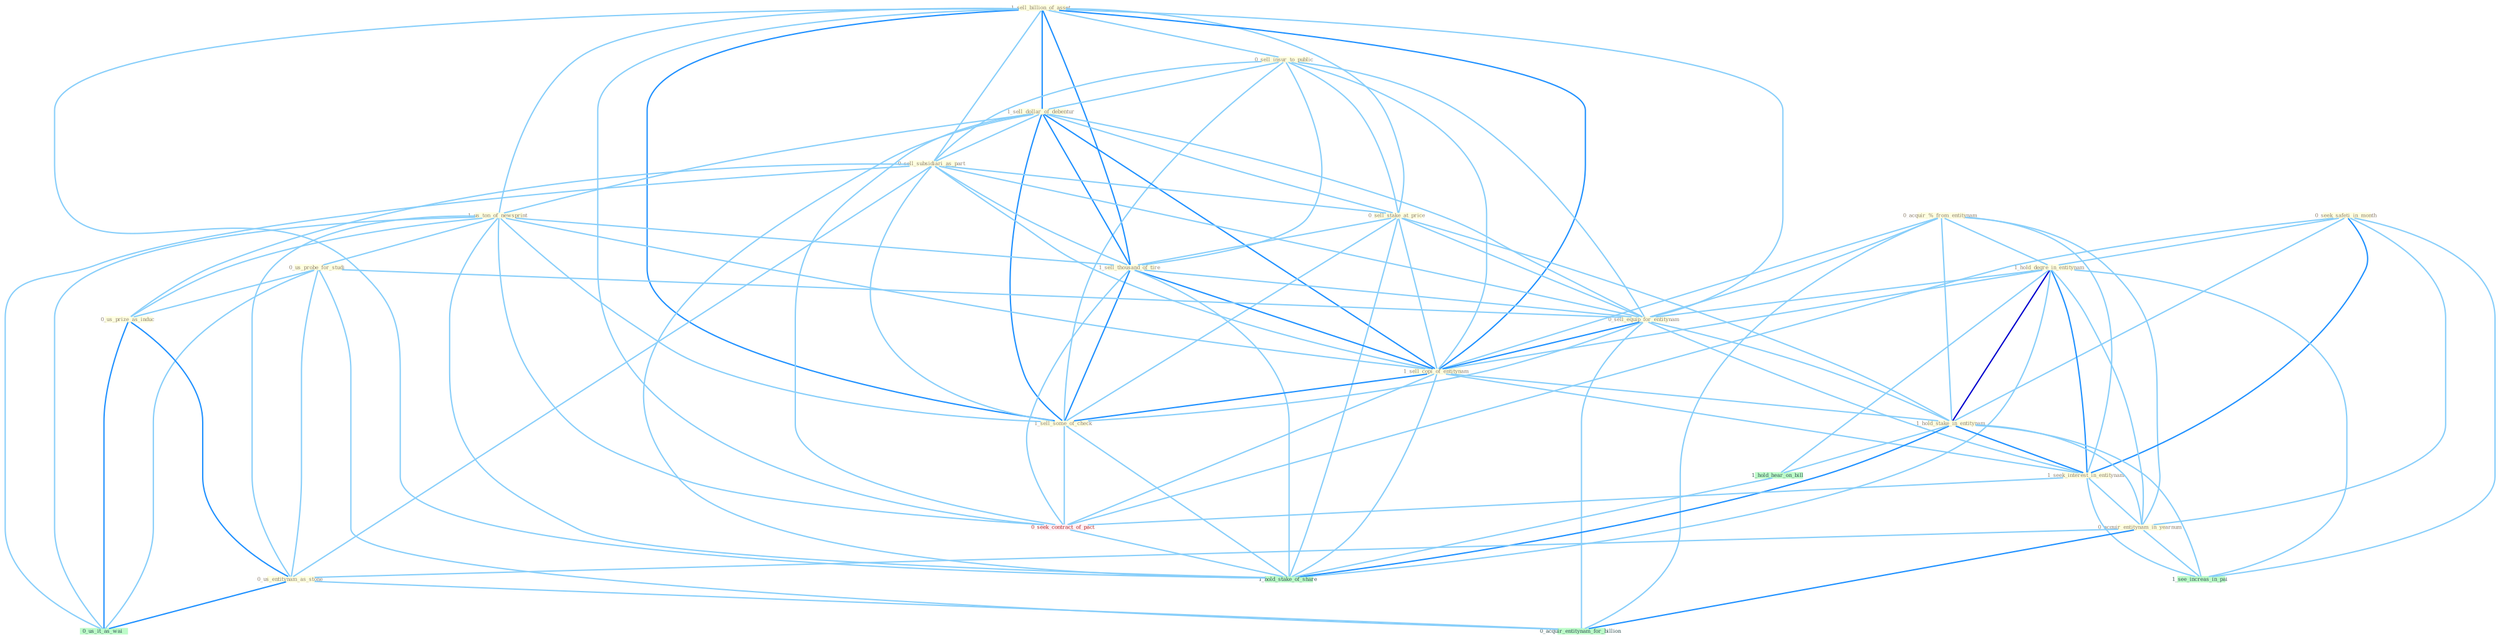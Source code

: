 Graph G{ 
    node
    [shape=polygon,style=filled,width=.5,height=.06,color="#BDFCC9",fixedsize=true,fontsize=4,
    fontcolor="#2f4f4f"];
    {node
    [color="#ffffe0", fontcolor="#8b7d6b"] "1_sell_billion_of_asset " "0_sell_insur_to_public " "1_sell_dollar_of_debentur " "1_us_ton_of_newsprint " "0_acquir_%_from_entitynam " "0_sell_subsidiari_as_part " "0_sell_stake_at_price " "1_sell_thousand_of_tire " "0_us_probe_for_studi " "0_seek_safeti_in_month " "1_hold_degre_in_entitynam " "0_sell_equip_for_entitynam " "1_sell_copi_of_entitynam " "0_us_prize_as_induc " "1_hold_stake_in_entitynam " "1_seek_interest_in_entitynam " "1_sell_some_of_check " "0_acquir_entitynam_in_yearnum " "0_us_entitynam_as_stone "}
{node [color="#fff0f5", fontcolor="#b22222"] "0_seek_contract_of_pact "}
edge [color="#B0E2FF"];

	"1_sell_billion_of_asset " -- "0_sell_insur_to_public " [w="1", color="#87cefa" ];
	"1_sell_billion_of_asset " -- "1_sell_dollar_of_debentur " [w="2", color="#1e90ff" , len=0.8];
	"1_sell_billion_of_asset " -- "1_us_ton_of_newsprint " [w="1", color="#87cefa" ];
	"1_sell_billion_of_asset " -- "0_sell_subsidiari_as_part " [w="1", color="#87cefa" ];
	"1_sell_billion_of_asset " -- "0_sell_stake_at_price " [w="1", color="#87cefa" ];
	"1_sell_billion_of_asset " -- "1_sell_thousand_of_tire " [w="2", color="#1e90ff" , len=0.8];
	"1_sell_billion_of_asset " -- "0_sell_equip_for_entitynam " [w="1", color="#87cefa" ];
	"1_sell_billion_of_asset " -- "1_sell_copi_of_entitynam " [w="2", color="#1e90ff" , len=0.8];
	"1_sell_billion_of_asset " -- "1_sell_some_of_check " [w="2", color="#1e90ff" , len=0.8];
	"1_sell_billion_of_asset " -- "0_seek_contract_of_pact " [w="1", color="#87cefa" ];
	"1_sell_billion_of_asset " -- "1_hold_stake_of_share " [w="1", color="#87cefa" ];
	"0_sell_insur_to_public " -- "1_sell_dollar_of_debentur " [w="1", color="#87cefa" ];
	"0_sell_insur_to_public " -- "0_sell_subsidiari_as_part " [w="1", color="#87cefa" ];
	"0_sell_insur_to_public " -- "0_sell_stake_at_price " [w="1", color="#87cefa" ];
	"0_sell_insur_to_public " -- "1_sell_thousand_of_tire " [w="1", color="#87cefa" ];
	"0_sell_insur_to_public " -- "0_sell_equip_for_entitynam " [w="1", color="#87cefa" ];
	"0_sell_insur_to_public " -- "1_sell_copi_of_entitynam " [w="1", color="#87cefa" ];
	"0_sell_insur_to_public " -- "1_sell_some_of_check " [w="1", color="#87cefa" ];
	"1_sell_dollar_of_debentur " -- "1_us_ton_of_newsprint " [w="1", color="#87cefa" ];
	"1_sell_dollar_of_debentur " -- "0_sell_subsidiari_as_part " [w="1", color="#87cefa" ];
	"1_sell_dollar_of_debentur " -- "0_sell_stake_at_price " [w="1", color="#87cefa" ];
	"1_sell_dollar_of_debentur " -- "1_sell_thousand_of_tire " [w="2", color="#1e90ff" , len=0.8];
	"1_sell_dollar_of_debentur " -- "0_sell_equip_for_entitynam " [w="1", color="#87cefa" ];
	"1_sell_dollar_of_debentur " -- "1_sell_copi_of_entitynam " [w="2", color="#1e90ff" , len=0.8];
	"1_sell_dollar_of_debentur " -- "1_sell_some_of_check " [w="2", color="#1e90ff" , len=0.8];
	"1_sell_dollar_of_debentur " -- "0_seek_contract_of_pact " [w="1", color="#87cefa" ];
	"1_sell_dollar_of_debentur " -- "1_hold_stake_of_share " [w="1", color="#87cefa" ];
	"1_us_ton_of_newsprint " -- "1_sell_thousand_of_tire " [w="1", color="#87cefa" ];
	"1_us_ton_of_newsprint " -- "0_us_probe_for_studi " [w="1", color="#87cefa" ];
	"1_us_ton_of_newsprint " -- "1_sell_copi_of_entitynam " [w="1", color="#87cefa" ];
	"1_us_ton_of_newsprint " -- "0_us_prize_as_induc " [w="1", color="#87cefa" ];
	"1_us_ton_of_newsprint " -- "1_sell_some_of_check " [w="1", color="#87cefa" ];
	"1_us_ton_of_newsprint " -- "0_us_entitynam_as_stone " [w="1", color="#87cefa" ];
	"1_us_ton_of_newsprint " -- "0_seek_contract_of_pact " [w="1", color="#87cefa" ];
	"1_us_ton_of_newsprint " -- "0_us_it_as_wai " [w="1", color="#87cefa" ];
	"1_us_ton_of_newsprint " -- "1_hold_stake_of_share " [w="1", color="#87cefa" ];
	"0_acquir_%_from_entitynam " -- "1_hold_degre_in_entitynam " [w="1", color="#87cefa" ];
	"0_acquir_%_from_entitynam " -- "0_sell_equip_for_entitynam " [w="1", color="#87cefa" ];
	"0_acquir_%_from_entitynam " -- "1_sell_copi_of_entitynam " [w="1", color="#87cefa" ];
	"0_acquir_%_from_entitynam " -- "1_hold_stake_in_entitynam " [w="1", color="#87cefa" ];
	"0_acquir_%_from_entitynam " -- "1_seek_interest_in_entitynam " [w="1", color="#87cefa" ];
	"0_acquir_%_from_entitynam " -- "0_acquir_entitynam_in_yearnum " [w="1", color="#87cefa" ];
	"0_acquir_%_from_entitynam " -- "0_acquir_entitynam_for_billion " [w="1", color="#87cefa" ];
	"0_sell_subsidiari_as_part " -- "0_sell_stake_at_price " [w="1", color="#87cefa" ];
	"0_sell_subsidiari_as_part " -- "1_sell_thousand_of_tire " [w="1", color="#87cefa" ];
	"0_sell_subsidiari_as_part " -- "0_sell_equip_for_entitynam " [w="1", color="#87cefa" ];
	"0_sell_subsidiari_as_part " -- "1_sell_copi_of_entitynam " [w="1", color="#87cefa" ];
	"0_sell_subsidiari_as_part " -- "0_us_prize_as_induc " [w="1", color="#87cefa" ];
	"0_sell_subsidiari_as_part " -- "1_sell_some_of_check " [w="1", color="#87cefa" ];
	"0_sell_subsidiari_as_part " -- "0_us_entitynam_as_stone " [w="1", color="#87cefa" ];
	"0_sell_subsidiari_as_part " -- "0_us_it_as_wai " [w="1", color="#87cefa" ];
	"0_sell_stake_at_price " -- "1_sell_thousand_of_tire " [w="1", color="#87cefa" ];
	"0_sell_stake_at_price " -- "0_sell_equip_for_entitynam " [w="1", color="#87cefa" ];
	"0_sell_stake_at_price " -- "1_sell_copi_of_entitynam " [w="1", color="#87cefa" ];
	"0_sell_stake_at_price " -- "1_hold_stake_in_entitynam " [w="1", color="#87cefa" ];
	"0_sell_stake_at_price " -- "1_sell_some_of_check " [w="1", color="#87cefa" ];
	"0_sell_stake_at_price " -- "1_hold_stake_of_share " [w="1", color="#87cefa" ];
	"1_sell_thousand_of_tire " -- "0_sell_equip_for_entitynam " [w="1", color="#87cefa" ];
	"1_sell_thousand_of_tire " -- "1_sell_copi_of_entitynam " [w="2", color="#1e90ff" , len=0.8];
	"1_sell_thousand_of_tire " -- "1_sell_some_of_check " [w="2", color="#1e90ff" , len=0.8];
	"1_sell_thousand_of_tire " -- "0_seek_contract_of_pact " [w="1", color="#87cefa" ];
	"1_sell_thousand_of_tire " -- "1_hold_stake_of_share " [w="1", color="#87cefa" ];
	"0_us_probe_for_studi " -- "0_sell_equip_for_entitynam " [w="1", color="#87cefa" ];
	"0_us_probe_for_studi " -- "0_us_prize_as_induc " [w="1", color="#87cefa" ];
	"0_us_probe_for_studi " -- "0_us_entitynam_as_stone " [w="1", color="#87cefa" ];
	"0_us_probe_for_studi " -- "0_us_it_as_wai " [w="1", color="#87cefa" ];
	"0_us_probe_for_studi " -- "0_acquir_entitynam_for_billion " [w="1", color="#87cefa" ];
	"0_seek_safeti_in_month " -- "1_hold_degre_in_entitynam " [w="1", color="#87cefa" ];
	"0_seek_safeti_in_month " -- "1_hold_stake_in_entitynam " [w="1", color="#87cefa" ];
	"0_seek_safeti_in_month " -- "1_seek_interest_in_entitynam " [w="2", color="#1e90ff" , len=0.8];
	"0_seek_safeti_in_month " -- "0_acquir_entitynam_in_yearnum " [w="1", color="#87cefa" ];
	"0_seek_safeti_in_month " -- "0_seek_contract_of_pact " [w="1", color="#87cefa" ];
	"0_seek_safeti_in_month " -- "1_see_increas_in_pai " [w="1", color="#87cefa" ];
	"1_hold_degre_in_entitynam " -- "0_sell_equip_for_entitynam " [w="1", color="#87cefa" ];
	"1_hold_degre_in_entitynam " -- "1_sell_copi_of_entitynam " [w="1", color="#87cefa" ];
	"1_hold_degre_in_entitynam " -- "1_hold_stake_in_entitynam " [w="3", color="#0000cd" , len=0.6];
	"1_hold_degre_in_entitynam " -- "1_seek_interest_in_entitynam " [w="2", color="#1e90ff" , len=0.8];
	"1_hold_degre_in_entitynam " -- "0_acquir_entitynam_in_yearnum " [w="1", color="#87cefa" ];
	"1_hold_degre_in_entitynam " -- "1_see_increas_in_pai " [w="1", color="#87cefa" ];
	"1_hold_degre_in_entitynam " -- "1_hold_hear_on_bill " [w="1", color="#87cefa" ];
	"1_hold_degre_in_entitynam " -- "1_hold_stake_of_share " [w="1", color="#87cefa" ];
	"0_sell_equip_for_entitynam " -- "1_sell_copi_of_entitynam " [w="2", color="#1e90ff" , len=0.8];
	"0_sell_equip_for_entitynam " -- "1_hold_stake_in_entitynam " [w="1", color="#87cefa" ];
	"0_sell_equip_for_entitynam " -- "1_seek_interest_in_entitynam " [w="1", color="#87cefa" ];
	"0_sell_equip_for_entitynam " -- "1_sell_some_of_check " [w="1", color="#87cefa" ];
	"0_sell_equip_for_entitynam " -- "0_acquir_entitynam_for_billion " [w="1", color="#87cefa" ];
	"1_sell_copi_of_entitynam " -- "1_hold_stake_in_entitynam " [w="1", color="#87cefa" ];
	"1_sell_copi_of_entitynam " -- "1_seek_interest_in_entitynam " [w="1", color="#87cefa" ];
	"1_sell_copi_of_entitynam " -- "1_sell_some_of_check " [w="2", color="#1e90ff" , len=0.8];
	"1_sell_copi_of_entitynam " -- "0_seek_contract_of_pact " [w="1", color="#87cefa" ];
	"1_sell_copi_of_entitynam " -- "1_hold_stake_of_share " [w="1", color="#87cefa" ];
	"0_us_prize_as_induc " -- "0_us_entitynam_as_stone " [w="2", color="#1e90ff" , len=0.8];
	"0_us_prize_as_induc " -- "0_us_it_as_wai " [w="2", color="#1e90ff" , len=0.8];
	"1_hold_stake_in_entitynam " -- "1_seek_interest_in_entitynam " [w="2", color="#1e90ff" , len=0.8];
	"1_hold_stake_in_entitynam " -- "0_acquir_entitynam_in_yearnum " [w="1", color="#87cefa" ];
	"1_hold_stake_in_entitynam " -- "1_see_increas_in_pai " [w="1", color="#87cefa" ];
	"1_hold_stake_in_entitynam " -- "1_hold_hear_on_bill " [w="1", color="#87cefa" ];
	"1_hold_stake_in_entitynam " -- "1_hold_stake_of_share " [w="2", color="#1e90ff" , len=0.8];
	"1_seek_interest_in_entitynam " -- "0_acquir_entitynam_in_yearnum " [w="1", color="#87cefa" ];
	"1_seek_interest_in_entitynam " -- "0_seek_contract_of_pact " [w="1", color="#87cefa" ];
	"1_seek_interest_in_entitynam " -- "1_see_increas_in_pai " [w="1", color="#87cefa" ];
	"1_sell_some_of_check " -- "0_seek_contract_of_pact " [w="1", color="#87cefa" ];
	"1_sell_some_of_check " -- "1_hold_stake_of_share " [w="1", color="#87cefa" ];
	"0_acquir_entitynam_in_yearnum " -- "0_us_entitynam_as_stone " [w="1", color="#87cefa" ];
	"0_acquir_entitynam_in_yearnum " -- "0_acquir_entitynam_for_billion " [w="2", color="#1e90ff" , len=0.8];
	"0_acquir_entitynam_in_yearnum " -- "1_see_increas_in_pai " [w="1", color="#87cefa" ];
	"0_us_entitynam_as_stone " -- "0_us_it_as_wai " [w="2", color="#1e90ff" , len=0.8];
	"0_us_entitynam_as_stone " -- "0_acquir_entitynam_for_billion " [w="1", color="#87cefa" ];
	"0_seek_contract_of_pact " -- "1_hold_stake_of_share " [w="1", color="#87cefa" ];
	"1_hold_hear_on_bill " -- "1_hold_stake_of_share " [w="1", color="#87cefa" ];
}